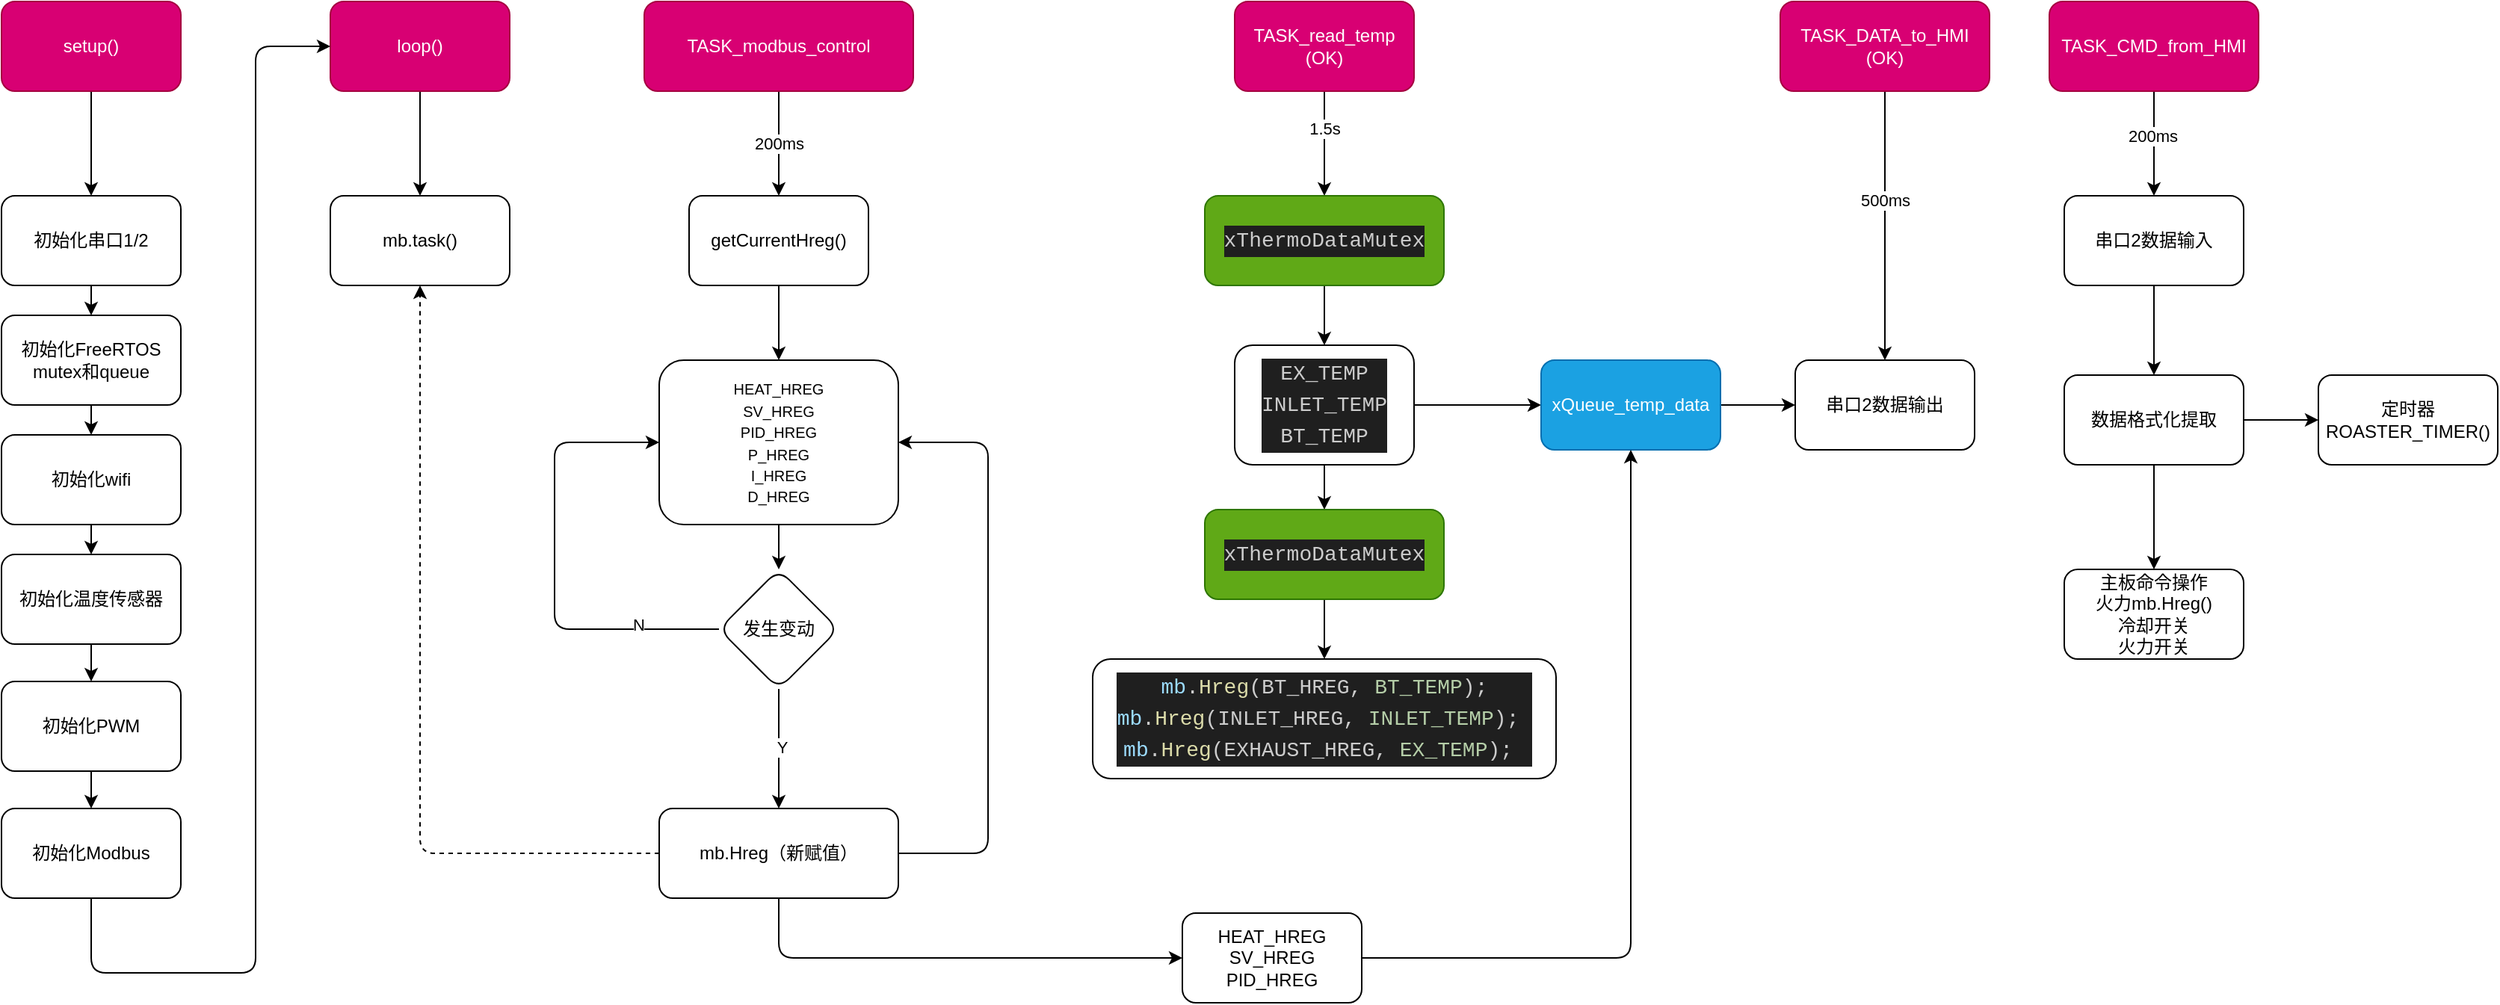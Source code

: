 <mxfile>
    <diagram id="BzFfho2s-DosaZCxsHBp" name="第 1 页">
        <mxGraphModel dx="1706" dy="622" grid="1" gridSize="10" guides="1" tooltips="1" connect="1" arrows="1" fold="1" page="1" pageScale="1" pageWidth="827" pageHeight="1169" math="0" shadow="0">
            <root>
                <mxCell id="0"/>
                <mxCell id="1" parent="0"/>
                <mxCell id="4" style="edgeStyle=none;html=1;exitX=0.5;exitY=1;exitDx=0;exitDy=0;" parent="1" source="2" target="3" edge="1">
                    <mxGeometry relative="1" as="geometry"/>
                </mxCell>
                <mxCell id="5" value="1.5s" style="edgeLabel;html=1;align=center;verticalAlign=middle;resizable=0;points=[];" parent="4" vertex="1" connectable="0">
                    <mxGeometry x="-0.329" relative="1" as="geometry">
                        <mxPoint y="1" as="offset"/>
                    </mxGeometry>
                </mxCell>
                <mxCell id="2" value="TASK_read_temp&lt;br&gt;(OK)" style="rounded=1;whiteSpace=wrap;html=1;fillColor=#d80073;fontColor=#ffffff;strokeColor=#A50040;" parent="1" vertex="1">
                    <mxGeometry x="635" y="130" width="120" height="60" as="geometry"/>
                </mxCell>
                <mxCell id="7" style="edgeStyle=none;html=1;exitX=0.5;exitY=1;exitDx=0;exitDy=0;entryX=0.5;entryY=0;entryDx=0;entryDy=0;" parent="1" source="3" target="8" edge="1">
                    <mxGeometry relative="1" as="geometry">
                        <mxPoint x="695" y="390" as="targetPoint"/>
                    </mxGeometry>
                </mxCell>
                <mxCell id="3" value="&lt;div style=&quot;color: rgb(204, 204, 204); background-color: rgb(31, 31, 31); font-family: Menlo, Menlo, Menlo, Menlo, Monaco, &amp;quot;Courier New&amp;quot;, monospace; font-size: 14px; line-height: 21px;&quot;&gt;xThermoDataMutex&lt;/div&gt;" style="whiteSpace=wrap;html=1;rounded=1;fillColor=#60a917;fontColor=#ffffff;strokeColor=#2D7600;" parent="1" vertex="1">
                    <mxGeometry x="615" y="260" width="160" height="60" as="geometry"/>
                </mxCell>
                <mxCell id="13" style="edgeStyle=none;html=1;exitX=0.5;exitY=1;exitDx=0;exitDy=0;" parent="1" source="8" target="12" edge="1">
                    <mxGeometry relative="1" as="geometry"/>
                </mxCell>
                <mxCell id="51" style="edgeStyle=none;html=1;exitX=1;exitY=0.5;exitDx=0;exitDy=0;entryX=0;entryY=0.5;entryDx=0;entryDy=0;" parent="1" source="8" target="32" edge="1">
                    <mxGeometry relative="1" as="geometry"/>
                </mxCell>
                <mxCell id="8" value="&lt;div style=&quot;color: rgb(204, 204, 204); background-color: rgb(31, 31, 31); font-family: Menlo, Menlo, Menlo, Menlo, Monaco, &amp;quot;Courier New&amp;quot;, monospace; font-size: 14px; line-height: 21px;&quot;&gt;EX_TEMP&lt;/div&gt;&lt;div style=&quot;color: rgb(204, 204, 204); background-color: rgb(31, 31, 31); font-family: Menlo, Menlo, Menlo, Menlo, Monaco, &amp;quot;Courier New&amp;quot;, monospace; font-size: 14px; line-height: 21px;&quot;&gt;&lt;div style=&quot;line-height: 21px;&quot;&gt;INLET_TEMP&lt;/div&gt;&lt;div style=&quot;line-height: 21px;&quot;&gt;&lt;div style=&quot;line-height: 21px;&quot;&gt;BT_TEMP&lt;/div&gt;&lt;/div&gt;&lt;/div&gt;" style="rounded=1;whiteSpace=wrap;html=1;" parent="1" vertex="1">
                    <mxGeometry x="635" y="360" width="120" height="80" as="geometry"/>
                </mxCell>
                <mxCell id="9" value="&lt;div style=&quot;background-color: rgb(31, 31, 31); font-family: Menlo, Menlo, Menlo, Menlo, Monaco, &amp;quot;Courier New&amp;quot;, monospace; font-size: 14px; line-height: 21px;&quot;&gt;&lt;div style=&quot;&quot;&gt;    &lt;span style=&quot;color: rgb(156, 220, 254);&quot;&gt;mb&lt;/span&gt;&lt;font color=&quot;#cccccc&quot;&gt;.&lt;/font&gt;&lt;span style=&quot;color: rgb(220, 220, 170);&quot;&gt;Hreg&lt;/span&gt;&lt;font color=&quot;#cccccc&quot;&gt;(BT_HREG, &lt;/font&gt;&lt;font color=&quot;#b5cea8&quot;&gt;BT_TEMP&lt;/font&gt;&lt;font color=&quot;#cccccc&quot;&gt;);&lt;/font&gt;&lt;/div&gt;&lt;div style=&quot;&quot;&gt;&lt;span style=&quot;color: rgb(204, 204, 204);&quot;&gt;    &lt;span style=&quot;color: #9cdcfe;&quot;&gt;mb&lt;/span&gt;.&lt;span style=&quot;color: #dcdcaa;&quot;&gt;Hreg&lt;/span&gt;(INLET_HREG, &lt;/span&gt;&lt;font color=&quot;#b5cea8&quot;&gt;INLET_TEMP&lt;/font&gt;&lt;font color=&quot;#cccccc&quot;&gt;);&lt;/font&gt;&lt;span style=&quot;color: rgb(106, 153, 85);&quot;&gt;&amp;nbsp;&lt;/span&gt;&lt;/div&gt;&lt;div style=&quot;&quot;&gt;&lt;span style=&quot;color: rgb(204, 204, 204);&quot;&gt;    &lt;span style=&quot;color: #9cdcfe;&quot;&gt;mb&lt;/span&gt;.&lt;span style=&quot;color: #dcdcaa;&quot;&gt;Hreg&lt;/span&gt;(EXHAUST_HREG, &lt;/span&gt;&lt;font color=&quot;#b5cea8&quot;&gt;EX_TEMP&lt;/font&gt;&lt;font color=&quot;#cccccc&quot;&gt;);&lt;/font&gt;&lt;span style=&quot;color: rgb(106, 153, 85);&quot;&gt;&amp;nbsp;&lt;/span&gt;&lt;/div&gt;&lt;/div&gt;" style="rounded=1;whiteSpace=wrap;html=1;" parent="1" vertex="1">
                    <mxGeometry x="540" y="570" width="310" height="80" as="geometry"/>
                </mxCell>
                <mxCell id="14" style="edgeStyle=none;html=1;exitX=0.5;exitY=1;exitDx=0;exitDy=0;entryX=0.5;entryY=0;entryDx=0;entryDy=0;" parent="1" source="12" target="9" edge="1">
                    <mxGeometry relative="1" as="geometry"/>
                </mxCell>
                <mxCell id="12" value="&lt;div style=&quot;color: rgb(204, 204, 204); background-color: rgb(31, 31, 31); font-family: Menlo, Menlo, Menlo, Menlo, Monaco, &amp;quot;Courier New&amp;quot;, monospace; font-size: 14px; line-height: 21px;&quot;&gt;xThermoDataMutex&lt;/div&gt;" style="whiteSpace=wrap;html=1;rounded=1;fillColor=#60a917;fontColor=#ffffff;strokeColor=#2D7600;" parent="1" vertex="1">
                    <mxGeometry x="615" y="470" width="160" height="60" as="geometry"/>
                </mxCell>
                <mxCell id="18" style="edgeStyle=none;html=1;exitX=0.5;exitY=1;exitDx=0;exitDy=0;entryX=0.5;entryY=0;entryDx=0;entryDy=0;" parent="1" source="15" target="17" edge="1">
                    <mxGeometry relative="1" as="geometry"/>
                </mxCell>
                <mxCell id="15" value="loop()" style="rounded=1;whiteSpace=wrap;html=1;fillColor=#d80073;fontColor=#ffffff;strokeColor=#A50040;" parent="1" vertex="1">
                    <mxGeometry x="30" y="130" width="120" height="60" as="geometry"/>
                </mxCell>
                <mxCell id="57" style="edgeStyle=none;html=1;exitX=0.5;exitY=1;exitDx=0;exitDy=0;entryX=0.5;entryY=0;entryDx=0;entryDy=0;" parent="1" source="16" target="52" edge="1">
                    <mxGeometry relative="1" as="geometry"/>
                </mxCell>
                <mxCell id="16" value="setup()" style="rounded=1;whiteSpace=wrap;html=1;fillColor=#d80073;fontColor=#ffffff;strokeColor=#A50040;" parent="1" vertex="1">
                    <mxGeometry x="-190" y="130" width="120" height="60" as="geometry"/>
                </mxCell>
                <mxCell id="17" value="mb.task()" style="rounded=1;whiteSpace=wrap;html=1;" parent="1" vertex="1">
                    <mxGeometry x="30" y="260" width="120" height="60" as="geometry"/>
                </mxCell>
                <mxCell id="21" value="200ms" style="edgeStyle=none;html=1;exitX=0.5;exitY=1;exitDx=0;exitDy=0;entryX=0.5;entryY=0;entryDx=0;entryDy=0;" parent="1" source="19" target="34" edge="1">
                    <mxGeometry relative="1" as="geometry">
                        <mxPoint as="offset"/>
                        <mxPoint x="360" y="330" as="targetPoint"/>
                    </mxGeometry>
                </mxCell>
                <mxCell id="19" value="TASK_modbus_control" style="rounded=1;whiteSpace=wrap;html=1;fillColor=#d80073;fontColor=#ffffff;strokeColor=#A50040;" parent="1" vertex="1">
                    <mxGeometry x="240" y="130" width="180" height="60" as="geometry"/>
                </mxCell>
                <mxCell id="24" style="edgeStyle=none;html=1;exitX=0.5;exitY=1;exitDx=0;exitDy=0;entryX=0.5;entryY=0;entryDx=0;entryDy=0;" parent="1" source="20" target="23" edge="1">
                    <mxGeometry relative="1" as="geometry"/>
                </mxCell>
                <mxCell id="20" value="&lt;font style=&quot;font-size: 10px;&quot;&gt;HEAT_HREG&lt;br&gt;SV_HREG&lt;br&gt;PID_HREG&lt;br&gt;P_HREG&lt;br&gt;I_HREG&lt;br&gt;D_HREG&lt;br&gt;&lt;/font&gt;" style="rounded=1;whiteSpace=wrap;html=1;" parent="1" vertex="1">
                    <mxGeometry x="250" y="370" width="160" height="110" as="geometry"/>
                </mxCell>
                <mxCell id="37" value="" style="edgeStyle=none;html=1;" parent="1" source="22" target="36" edge="1">
                    <mxGeometry relative="1" as="geometry"/>
                </mxCell>
                <mxCell id="41" value="500ms" style="edgeLabel;html=1;align=center;verticalAlign=middle;resizable=0;points=[];" parent="37" vertex="1" connectable="0">
                    <mxGeometry x="-0.196" relative="1" as="geometry">
                        <mxPoint as="offset"/>
                    </mxGeometry>
                </mxCell>
                <mxCell id="22" value="TASK_DATA_to_HMI&lt;br&gt;(OK)" style="rounded=1;whiteSpace=wrap;html=1;fillColor=#d80073;fontColor=#ffffff;strokeColor=#A50040;" parent="1" vertex="1">
                    <mxGeometry x="1000" y="130" width="140" height="60" as="geometry"/>
                </mxCell>
                <mxCell id="25" style="edgeStyle=none;html=1;exitX=0;exitY=0.5;exitDx=0;exitDy=0;entryX=0;entryY=0.5;entryDx=0;entryDy=0;" parent="1" source="23" target="20" edge="1">
                    <mxGeometry relative="1" as="geometry">
                        <Array as="points">
                            <mxPoint x="180" y="550"/>
                            <mxPoint x="180" y="425"/>
                        </Array>
                    </mxGeometry>
                </mxCell>
                <mxCell id="26" value="N" style="edgeLabel;html=1;align=center;verticalAlign=middle;resizable=0;points=[];" parent="25" vertex="1" connectable="0">
                    <mxGeometry x="-0.645" y="-3" relative="1" as="geometry">
                        <mxPoint as="offset"/>
                    </mxGeometry>
                </mxCell>
                <mxCell id="28" style="edgeStyle=none;html=1;exitX=0.5;exitY=1;exitDx=0;exitDy=0;entryX=0.5;entryY=0;entryDx=0;entryDy=0;" parent="1" source="23" target="27" edge="1">
                    <mxGeometry relative="1" as="geometry"/>
                </mxCell>
                <mxCell id="30" value="Y" style="edgeLabel;html=1;align=center;verticalAlign=middle;resizable=0;points=[];" parent="28" vertex="1" connectable="0">
                    <mxGeometry x="-0.04" y="2" relative="1" as="geometry">
                        <mxPoint as="offset"/>
                    </mxGeometry>
                </mxCell>
                <mxCell id="23" value="发生变动" style="rhombus;whiteSpace=wrap;html=1;rounded=1;" parent="1" vertex="1">
                    <mxGeometry x="290" y="510" width="80" height="80" as="geometry"/>
                </mxCell>
                <mxCell id="29" style="edgeStyle=none;html=1;exitX=1;exitY=0.5;exitDx=0;exitDy=0;entryX=1;entryY=0.5;entryDx=0;entryDy=0;" parent="1" source="27" target="20" edge="1">
                    <mxGeometry relative="1" as="geometry">
                        <Array as="points">
                            <mxPoint x="470" y="700"/>
                            <mxPoint x="470" y="425"/>
                        </Array>
                    </mxGeometry>
                </mxCell>
                <mxCell id="31" style="edgeStyle=none;html=1;exitX=0;exitY=0.5;exitDx=0;exitDy=0;entryX=0.5;entryY=1;entryDx=0;entryDy=0;dashed=1;" parent="1" source="27" target="17" edge="1">
                    <mxGeometry relative="1" as="geometry">
                        <Array as="points">
                            <mxPoint x="90" y="700"/>
                        </Array>
                    </mxGeometry>
                </mxCell>
                <mxCell id="49" style="edgeStyle=none;html=1;exitX=0.5;exitY=1;exitDx=0;exitDy=0;entryX=0;entryY=0.5;entryDx=0;entryDy=0;" parent="1" source="27" target="48" edge="1">
                    <mxGeometry relative="1" as="geometry">
                        <Array as="points">
                            <mxPoint x="330" y="770"/>
                        </Array>
                    </mxGeometry>
                </mxCell>
                <mxCell id="27" value="mb.Hreg（新赋值）" style="whiteSpace=wrap;html=1;rounded=1;" parent="1" vertex="1">
                    <mxGeometry x="250" y="670" width="160" height="60" as="geometry"/>
                </mxCell>
                <mxCell id="45" style="edgeStyle=none;html=1;exitX=1;exitY=0.5;exitDx=0;exitDy=0;entryX=0;entryY=0.5;entryDx=0;entryDy=0;" parent="1" source="32" target="36" edge="1">
                    <mxGeometry relative="1" as="geometry">
                        <Array as="points">
                            <mxPoint x="1000" y="400"/>
                        </Array>
                    </mxGeometry>
                </mxCell>
                <mxCell id="32" value="xQueue_temp_data" style="whiteSpace=wrap;html=1;rounded=1;fillColor=#1ba1e2;fontColor=#ffffff;strokeColor=#006EAF;" parent="1" vertex="1">
                    <mxGeometry x="840" y="370" width="120" height="60" as="geometry"/>
                </mxCell>
                <mxCell id="35" style="edgeStyle=none;html=1;exitX=0.5;exitY=1;exitDx=0;exitDy=0;entryX=0.5;entryY=0;entryDx=0;entryDy=0;" parent="1" source="34" target="20" edge="1">
                    <mxGeometry relative="1" as="geometry"/>
                </mxCell>
                <mxCell id="34" value="getCurrentHreg()" style="rounded=1;whiteSpace=wrap;html=1;" parent="1" vertex="1">
                    <mxGeometry x="270" y="260" width="120" height="60" as="geometry"/>
                </mxCell>
                <mxCell id="36" value="串口2数据输出" style="whiteSpace=wrap;html=1;rounded=1;" parent="1" vertex="1">
                    <mxGeometry x="1010" y="370" width="120" height="60" as="geometry"/>
                </mxCell>
                <mxCell id="38" value="" style="edgeStyle=none;html=1;" parent="1" source="39" target="40" edge="1">
                    <mxGeometry relative="1" as="geometry"/>
                </mxCell>
                <mxCell id="42" value="200ms" style="edgeLabel;html=1;align=center;verticalAlign=middle;resizable=0;points=[];" parent="38" vertex="1" connectable="0">
                    <mxGeometry x="-0.147" y="-1" relative="1" as="geometry">
                        <mxPoint as="offset"/>
                    </mxGeometry>
                </mxCell>
                <mxCell id="39" value="TASK_CMD_from_HMI" style="rounded=1;whiteSpace=wrap;html=1;fillColor=#d80073;fontColor=#ffffff;strokeColor=#A50040;" parent="1" vertex="1">
                    <mxGeometry x="1180" y="130" width="140" height="60" as="geometry"/>
                </mxCell>
                <mxCell id="67" value="" style="edgeStyle=none;html=1;" parent="1" source="40" target="66" edge="1">
                    <mxGeometry relative="1" as="geometry"/>
                </mxCell>
                <mxCell id="40" value="串口2数据输入" style="whiteSpace=wrap;html=1;rounded=1;" parent="1" vertex="1">
                    <mxGeometry x="1190" y="260" width="120" height="60" as="geometry"/>
                </mxCell>
                <mxCell id="50" style="edgeStyle=none;html=1;exitX=1;exitY=0.5;exitDx=0;exitDy=0;entryX=0.5;entryY=1;entryDx=0;entryDy=0;" parent="1" source="48" target="32" edge="1">
                    <mxGeometry relative="1" as="geometry">
                        <Array as="points">
                            <mxPoint x="900" y="770"/>
                        </Array>
                    </mxGeometry>
                </mxCell>
                <mxCell id="48" value="HEAT_HREG&lt;br&gt;SV_HREG&lt;br&gt;PID_HREG" style="rounded=1;whiteSpace=wrap;html=1;" parent="1" vertex="1">
                    <mxGeometry x="600" y="740" width="120" height="60" as="geometry"/>
                </mxCell>
                <mxCell id="59" style="edgeStyle=none;html=1;exitX=0.5;exitY=1;exitDx=0;exitDy=0;entryX=0.5;entryY=0;entryDx=0;entryDy=0;" parent="1" source="52" target="58" edge="1">
                    <mxGeometry relative="1" as="geometry"/>
                </mxCell>
                <mxCell id="52" value="初始化串口1/2" style="whiteSpace=wrap;html=1;rounded=1;" parent="1" vertex="1">
                    <mxGeometry x="-190" y="260" width="120" height="60" as="geometry"/>
                </mxCell>
                <mxCell id="56" value="" style="edgeStyle=none;html=1;" parent="1" source="53" target="55" edge="1">
                    <mxGeometry relative="1" as="geometry"/>
                </mxCell>
                <mxCell id="53" value="初始化wifi" style="whiteSpace=wrap;html=1;rounded=1;" parent="1" vertex="1">
                    <mxGeometry x="-190" y="420" width="120" height="60" as="geometry"/>
                </mxCell>
                <mxCell id="62" value="" style="edgeStyle=none;html=1;" parent="1" source="55" target="61" edge="1">
                    <mxGeometry relative="1" as="geometry"/>
                </mxCell>
                <mxCell id="55" value="初始化温度传感器" style="whiteSpace=wrap;html=1;rounded=1;" parent="1" vertex="1">
                    <mxGeometry x="-190" y="500" width="120" height="60" as="geometry"/>
                </mxCell>
                <mxCell id="60" style="edgeStyle=none;html=1;exitX=0.5;exitY=1;exitDx=0;exitDy=0;" parent="1" source="58" target="53" edge="1">
                    <mxGeometry relative="1" as="geometry"/>
                </mxCell>
                <mxCell id="58" value="初始化FreeRTOS mutex和queue" style="rounded=1;whiteSpace=wrap;html=1;" parent="1" vertex="1">
                    <mxGeometry x="-190" y="340" width="120" height="60" as="geometry"/>
                </mxCell>
                <mxCell id="64" value="" style="edgeStyle=none;html=1;" parent="1" source="61" target="63" edge="1">
                    <mxGeometry relative="1" as="geometry"/>
                </mxCell>
                <mxCell id="61" value="初始化PWM" style="whiteSpace=wrap;html=1;rounded=1;" parent="1" vertex="1">
                    <mxGeometry x="-190" y="585" width="120" height="60" as="geometry"/>
                </mxCell>
                <mxCell id="65" style="edgeStyle=none;html=1;exitX=0.5;exitY=1;exitDx=0;exitDy=0;entryX=0;entryY=0.5;entryDx=0;entryDy=0;" parent="1" source="63" target="15" edge="1">
                    <mxGeometry relative="1" as="geometry">
                        <Array as="points">
                            <mxPoint x="-130" y="780"/>
                            <mxPoint x="-20" y="780"/>
                            <mxPoint x="-20" y="160"/>
                        </Array>
                    </mxGeometry>
                </mxCell>
                <mxCell id="63" value="初始化Modbus" style="whiteSpace=wrap;html=1;rounded=1;" parent="1" vertex="1">
                    <mxGeometry x="-190" y="670" width="120" height="60" as="geometry"/>
                </mxCell>
                <mxCell id="69" value="" style="edgeStyle=none;html=1;" parent="1" source="66" target="68" edge="1">
                    <mxGeometry relative="1" as="geometry"/>
                </mxCell>
                <mxCell id="71" value="" style="edgeStyle=none;html=1;" parent="1" source="66" target="70" edge="1">
                    <mxGeometry relative="1" as="geometry"/>
                </mxCell>
                <mxCell id="66" value="数据格式化提取" style="whiteSpace=wrap;html=1;rounded=1;" parent="1" vertex="1">
                    <mxGeometry x="1190" y="380" width="120" height="60" as="geometry"/>
                </mxCell>
                <mxCell id="68" value="主板命令操作&lt;br&gt;火力mb.Hreg()&lt;br&gt;冷却开关&lt;br&gt;火力开关" style="whiteSpace=wrap;html=1;rounded=1;" parent="1" vertex="1">
                    <mxGeometry x="1190" y="510" width="120" height="60" as="geometry"/>
                </mxCell>
                <mxCell id="70" value="定时器ROASTER_TIMER()" style="whiteSpace=wrap;html=1;rounded=1;" parent="1" vertex="1">
                    <mxGeometry x="1360" y="380" width="120" height="60" as="geometry"/>
                </mxCell>
            </root>
        </mxGraphModel>
    </diagram>
</mxfile>